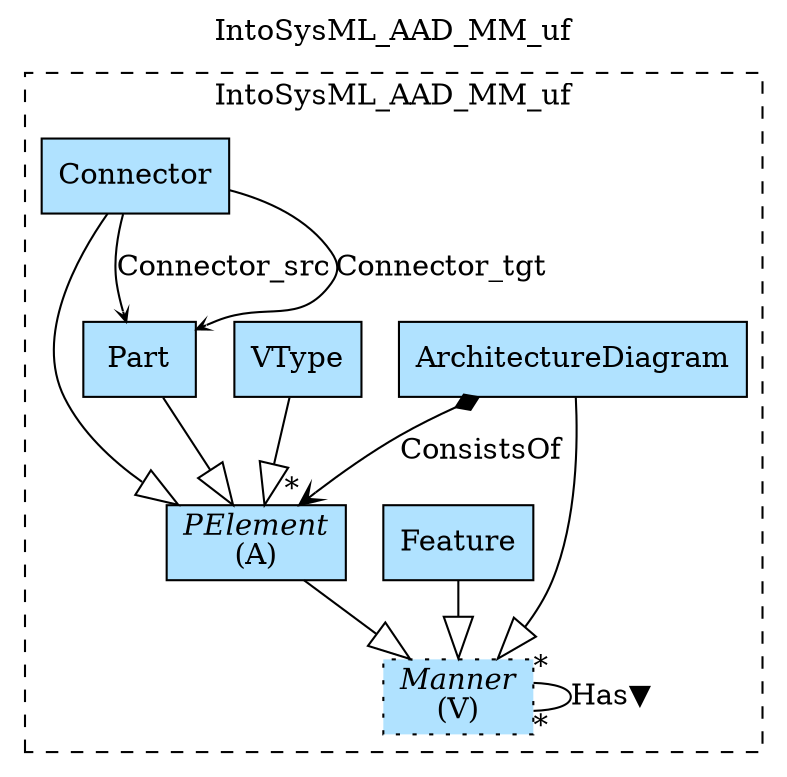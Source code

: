digraph {graph[label=IntoSysML_AAD_MM_uf,labelloc=tl,labelfontsize=12];
subgraph cluster_IntoSysML_AAD_MM_uf{style=dashed;label=IntoSysML_AAD_MM_uf;
"ArchitectureDiagram"[shape=record,fillcolor=lightskyblue1,style = filled,label="ArchitectureDiagram"];
"Feature"[shape=record,fillcolor=lightskyblue1,style = filled,label="Feature"];
"Manner"[shape=record,fillcolor=lightskyblue1,style ="filled,dotted",label=<{<I>Manner</I><br/>(V)}>];
"VType"[shape=record,fillcolor=lightskyblue1,style = filled,label="VType"];
"PElement"[shape=record,fillcolor=lightskyblue1,style = filled,label=<{<I>PElement</I><br/>(A)}>];
"Connector"[shape=record,fillcolor=lightskyblue1,style = filled,label="Connector"];
"Part"[shape=record,fillcolor=lightskyblue1,style = filled,label="Part"];

"ArchitectureDiagram"->"PElement"[label="ConsistsOf",arrowhead=vee,arrowtail=diamond,dir=both,headlabel="*"];
"Manner"->"Manner"[label="Has▼",dir=none,taillabel="*",headlabel="*"];
"ArchitectureDiagram"->"Manner"[arrowhead=onormal,arrowsize=2.0];
"PElement"->"Manner"[arrowhead=onormal,arrowsize=2.0];
"Feature"->"Manner"[arrowhead=onormal,arrowsize=2.0];
"Part"->"PElement"[arrowhead=onormal,arrowsize=2.0];
"Connector"->"PElement"[arrowhead=onormal,arrowsize=2.0];
"VType"->"PElement"[arrowhead=onormal,arrowsize=2.0];
"Connector"->"Part"[label="Connector_src",arrowhead=vee,headlabel="",arrowsize=.5];
"Connector"->"Part"[label="Connector_tgt",arrowhead=vee,headlabel="",arrowsize=.5];

}
}